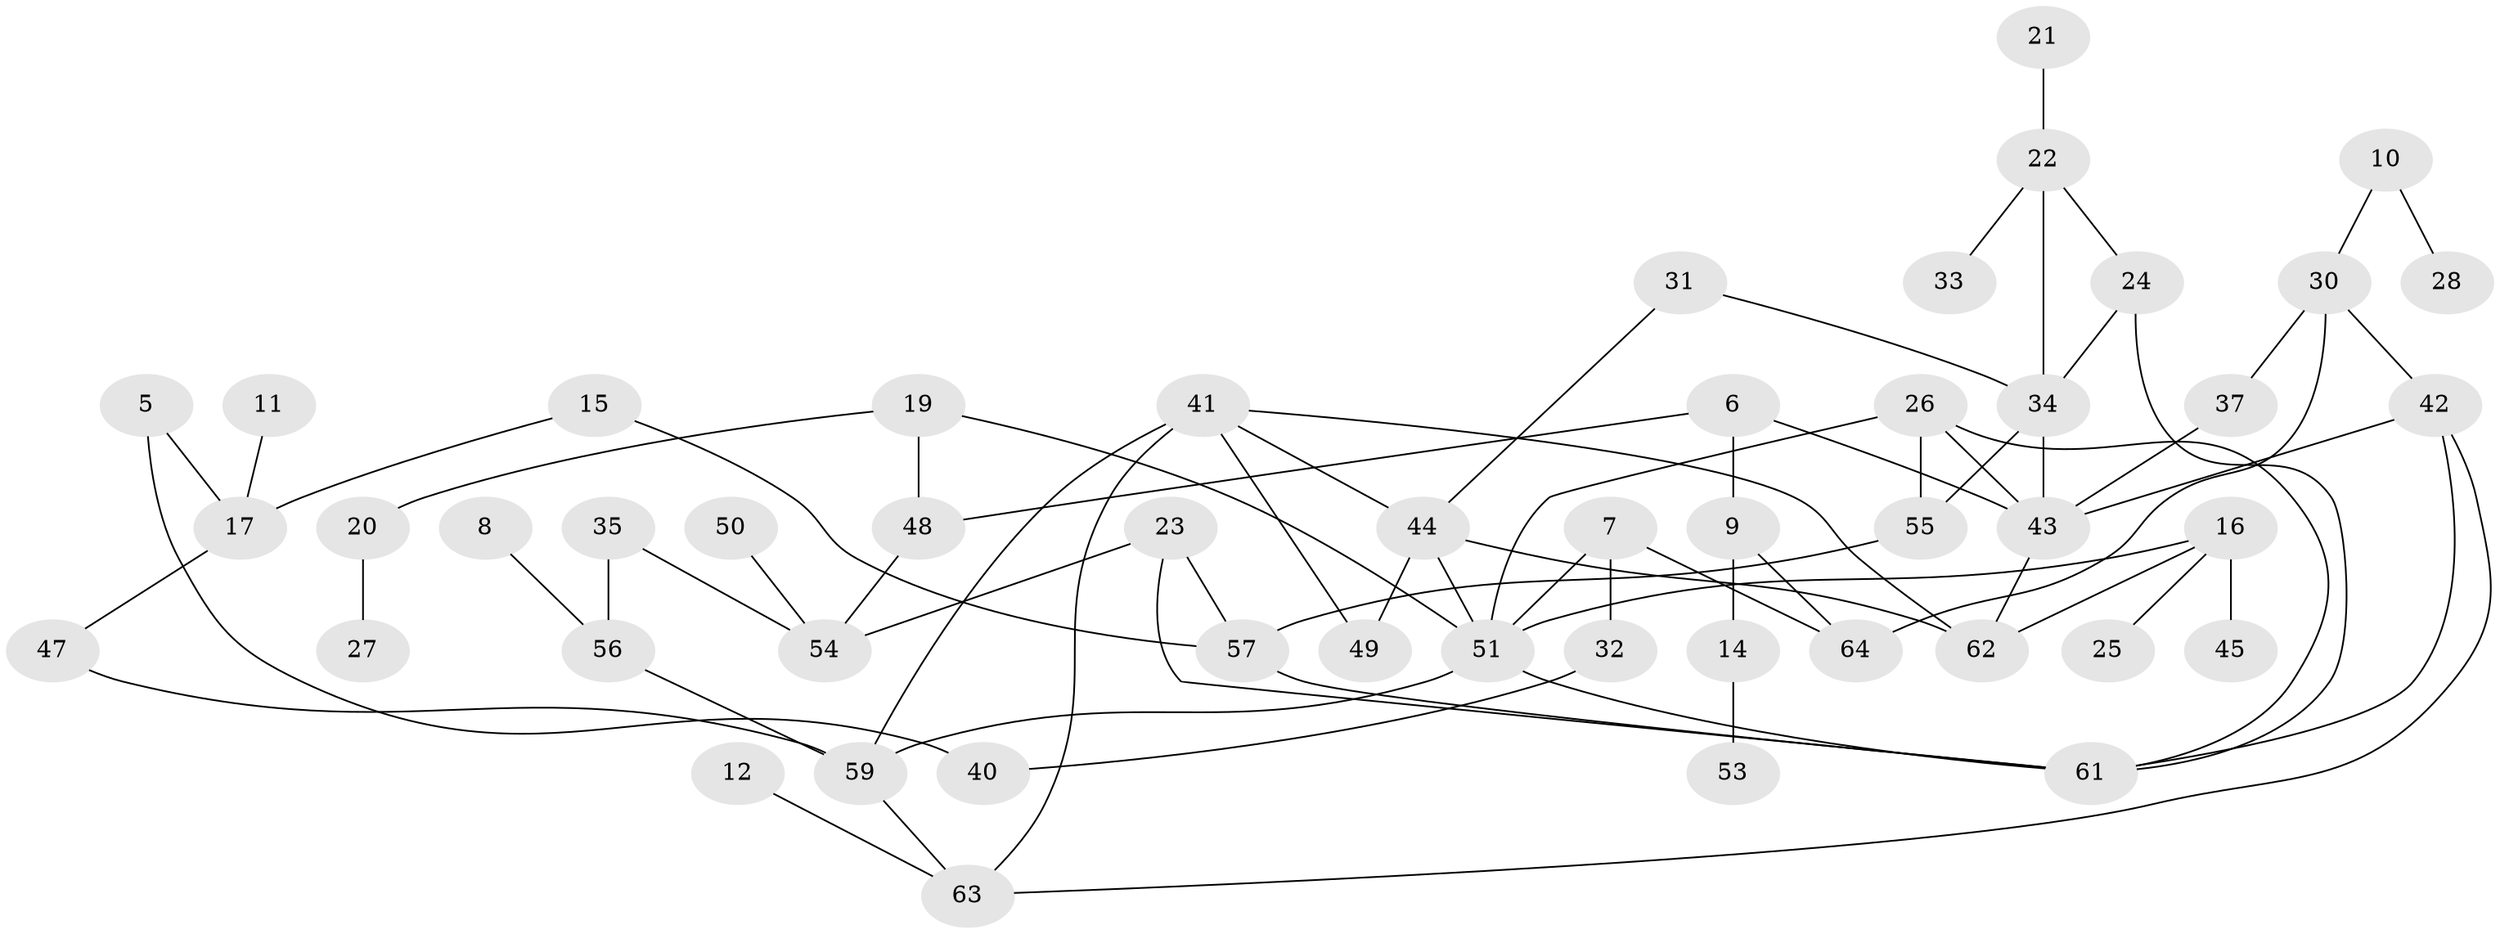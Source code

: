 // original degree distribution, {2: 0.25984251968503935, 1: 0.2204724409448819, 4: 0.12598425196850394, 3: 0.23622047244094488, 0: 0.11023622047244094, 5: 0.047244094488188976}
// Generated by graph-tools (version 1.1) at 2025/35/03/04/25 23:35:45]
// undirected, 50 vertices, 72 edges
graph export_dot {
  node [color=gray90,style=filled];
  5;
  6;
  7;
  8;
  9;
  10;
  11;
  12;
  14;
  15;
  16;
  17;
  19;
  20;
  21;
  22;
  23;
  24;
  25;
  26;
  27;
  28;
  30;
  31;
  32;
  33;
  34;
  35;
  37;
  40;
  41;
  42;
  43;
  44;
  45;
  47;
  48;
  49;
  50;
  51;
  53;
  54;
  55;
  56;
  57;
  59;
  61;
  62;
  63;
  64;
  5 -- 17 [weight=1.0];
  5 -- 40 [weight=1.0];
  6 -- 9 [weight=1.0];
  6 -- 43 [weight=1.0];
  6 -- 48 [weight=1.0];
  7 -- 32 [weight=1.0];
  7 -- 51 [weight=1.0];
  7 -- 64 [weight=1.0];
  8 -- 56 [weight=1.0];
  9 -- 14 [weight=1.0];
  9 -- 64 [weight=1.0];
  10 -- 28 [weight=1.0];
  10 -- 30 [weight=1.0];
  11 -- 17 [weight=1.0];
  12 -- 63 [weight=1.0];
  14 -- 53 [weight=1.0];
  15 -- 17 [weight=1.0];
  15 -- 57 [weight=1.0];
  16 -- 25 [weight=1.0];
  16 -- 45 [weight=1.0];
  16 -- 51 [weight=1.0];
  16 -- 62 [weight=1.0];
  17 -- 47 [weight=1.0];
  19 -- 20 [weight=1.0];
  19 -- 48 [weight=1.0];
  19 -- 51 [weight=1.0];
  20 -- 27 [weight=1.0];
  21 -- 22 [weight=1.0];
  22 -- 24 [weight=1.0];
  22 -- 33 [weight=1.0];
  22 -- 34 [weight=1.0];
  23 -- 54 [weight=1.0];
  23 -- 57 [weight=1.0];
  23 -- 61 [weight=1.0];
  24 -- 34 [weight=1.0];
  24 -- 61 [weight=1.0];
  26 -- 43 [weight=1.0];
  26 -- 51 [weight=1.0];
  26 -- 55 [weight=1.0];
  26 -- 61 [weight=1.0];
  30 -- 37 [weight=1.0];
  30 -- 42 [weight=1.0];
  30 -- 64 [weight=1.0];
  31 -- 34 [weight=1.0];
  31 -- 44 [weight=1.0];
  32 -- 40 [weight=1.0];
  34 -- 43 [weight=1.0];
  34 -- 55 [weight=1.0];
  35 -- 54 [weight=1.0];
  35 -- 56 [weight=1.0];
  37 -- 43 [weight=1.0];
  41 -- 44 [weight=1.0];
  41 -- 49 [weight=1.0];
  41 -- 59 [weight=2.0];
  41 -- 62 [weight=1.0];
  41 -- 63 [weight=1.0];
  42 -- 43 [weight=1.0];
  42 -- 61 [weight=1.0];
  42 -- 63 [weight=1.0];
  43 -- 62 [weight=1.0];
  44 -- 49 [weight=1.0];
  44 -- 51 [weight=1.0];
  44 -- 62 [weight=1.0];
  47 -- 59 [weight=1.0];
  48 -- 54 [weight=1.0];
  50 -- 54 [weight=1.0];
  51 -- 59 [weight=1.0];
  51 -- 61 [weight=1.0];
  55 -- 57 [weight=1.0];
  56 -- 59 [weight=1.0];
  57 -- 61 [weight=1.0];
  59 -- 63 [weight=1.0];
}
